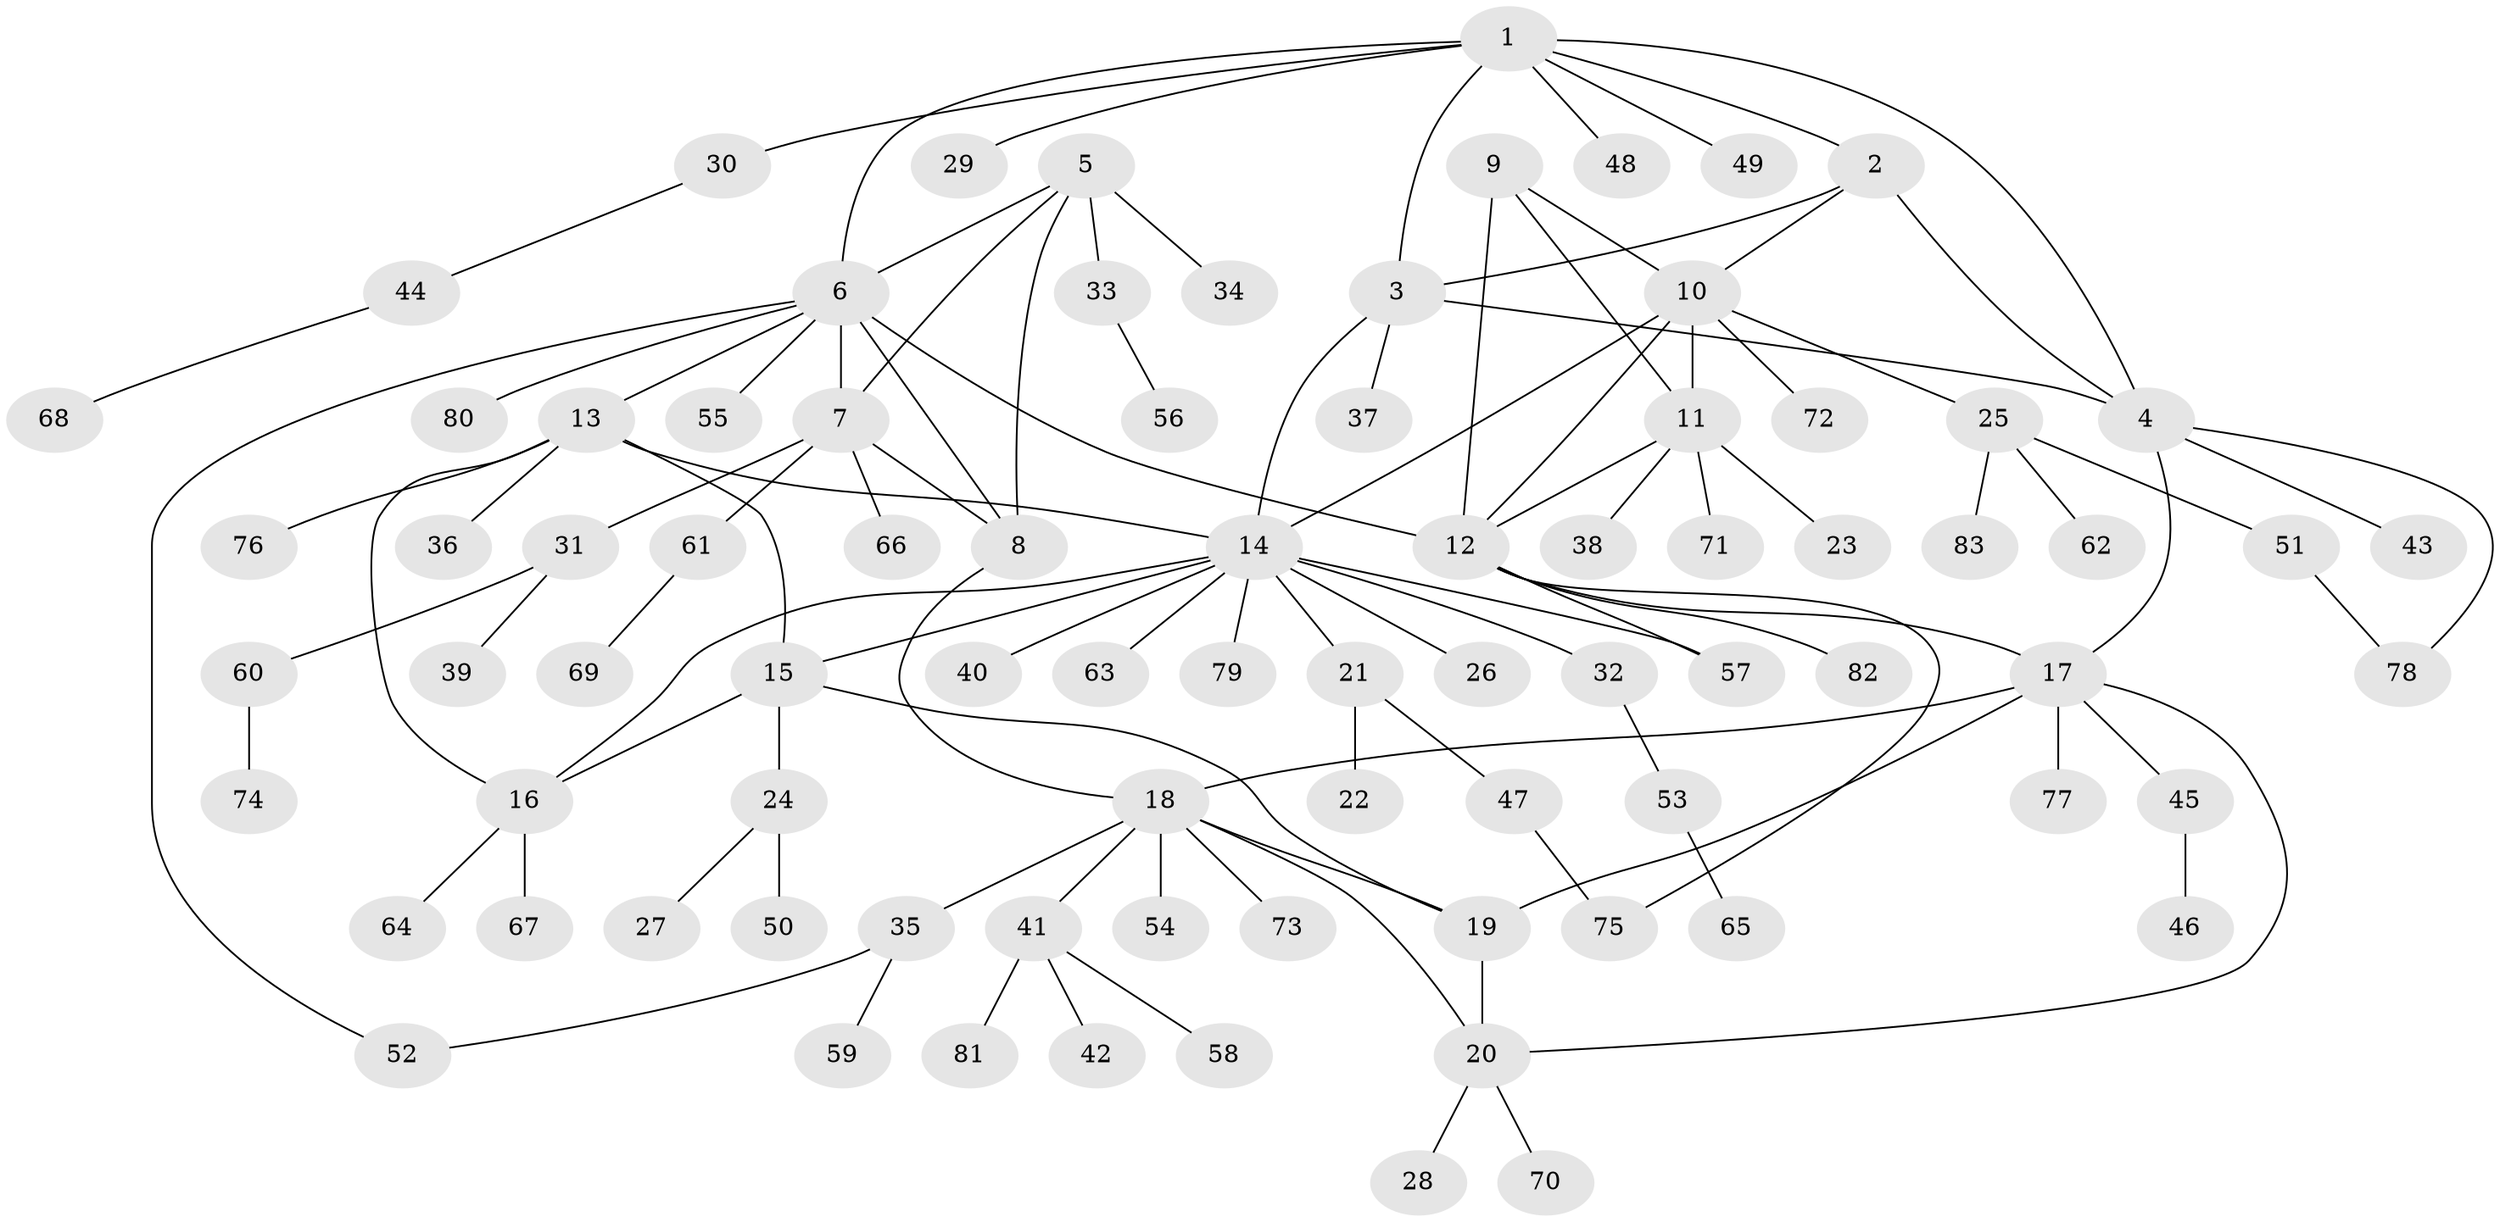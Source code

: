 // coarse degree distribution, {4: 0.14285714285714285, 1: 0.35714285714285715, 2: 0.19047619047619047, 5: 0.07142857142857142, 7: 0.047619047619047616, 3: 0.09523809523809523, 10: 0.023809523809523808, 6: 0.07142857142857142}
// Generated by graph-tools (version 1.1) at 2025/37/03/04/25 23:37:43]
// undirected, 83 vertices, 107 edges
graph export_dot {
  node [color=gray90,style=filled];
  1;
  2;
  3;
  4;
  5;
  6;
  7;
  8;
  9;
  10;
  11;
  12;
  13;
  14;
  15;
  16;
  17;
  18;
  19;
  20;
  21;
  22;
  23;
  24;
  25;
  26;
  27;
  28;
  29;
  30;
  31;
  32;
  33;
  34;
  35;
  36;
  37;
  38;
  39;
  40;
  41;
  42;
  43;
  44;
  45;
  46;
  47;
  48;
  49;
  50;
  51;
  52;
  53;
  54;
  55;
  56;
  57;
  58;
  59;
  60;
  61;
  62;
  63;
  64;
  65;
  66;
  67;
  68;
  69;
  70;
  71;
  72;
  73;
  74;
  75;
  76;
  77;
  78;
  79;
  80;
  81;
  82;
  83;
  1 -- 2;
  1 -- 3;
  1 -- 4;
  1 -- 6;
  1 -- 29;
  1 -- 30;
  1 -- 48;
  1 -- 49;
  2 -- 3;
  2 -- 4;
  2 -- 10;
  3 -- 4;
  3 -- 14;
  3 -- 37;
  4 -- 17;
  4 -- 43;
  4 -- 78;
  5 -- 6;
  5 -- 7;
  5 -- 8;
  5 -- 33;
  5 -- 34;
  6 -- 7;
  6 -- 8;
  6 -- 12;
  6 -- 13;
  6 -- 52;
  6 -- 55;
  6 -- 80;
  7 -- 8;
  7 -- 31;
  7 -- 61;
  7 -- 66;
  8 -- 18;
  9 -- 10;
  9 -- 11;
  9 -- 12;
  10 -- 11;
  10 -- 12;
  10 -- 14;
  10 -- 25;
  10 -- 72;
  11 -- 12;
  11 -- 23;
  11 -- 38;
  11 -- 71;
  12 -- 17;
  12 -- 57;
  12 -- 75;
  12 -- 82;
  13 -- 14;
  13 -- 15;
  13 -- 16;
  13 -- 36;
  13 -- 76;
  14 -- 15;
  14 -- 16;
  14 -- 21;
  14 -- 26;
  14 -- 32;
  14 -- 40;
  14 -- 57;
  14 -- 63;
  14 -- 79;
  15 -- 16;
  15 -- 19;
  15 -- 24;
  16 -- 64;
  16 -- 67;
  17 -- 18;
  17 -- 19;
  17 -- 20;
  17 -- 45;
  17 -- 77;
  18 -- 19;
  18 -- 20;
  18 -- 35;
  18 -- 41;
  18 -- 54;
  18 -- 73;
  19 -- 20;
  20 -- 28;
  20 -- 70;
  21 -- 22;
  21 -- 47;
  24 -- 27;
  24 -- 50;
  25 -- 51;
  25 -- 62;
  25 -- 83;
  30 -- 44;
  31 -- 39;
  31 -- 60;
  32 -- 53;
  33 -- 56;
  35 -- 52;
  35 -- 59;
  41 -- 42;
  41 -- 58;
  41 -- 81;
  44 -- 68;
  45 -- 46;
  47 -- 75;
  51 -- 78;
  53 -- 65;
  60 -- 74;
  61 -- 69;
}
